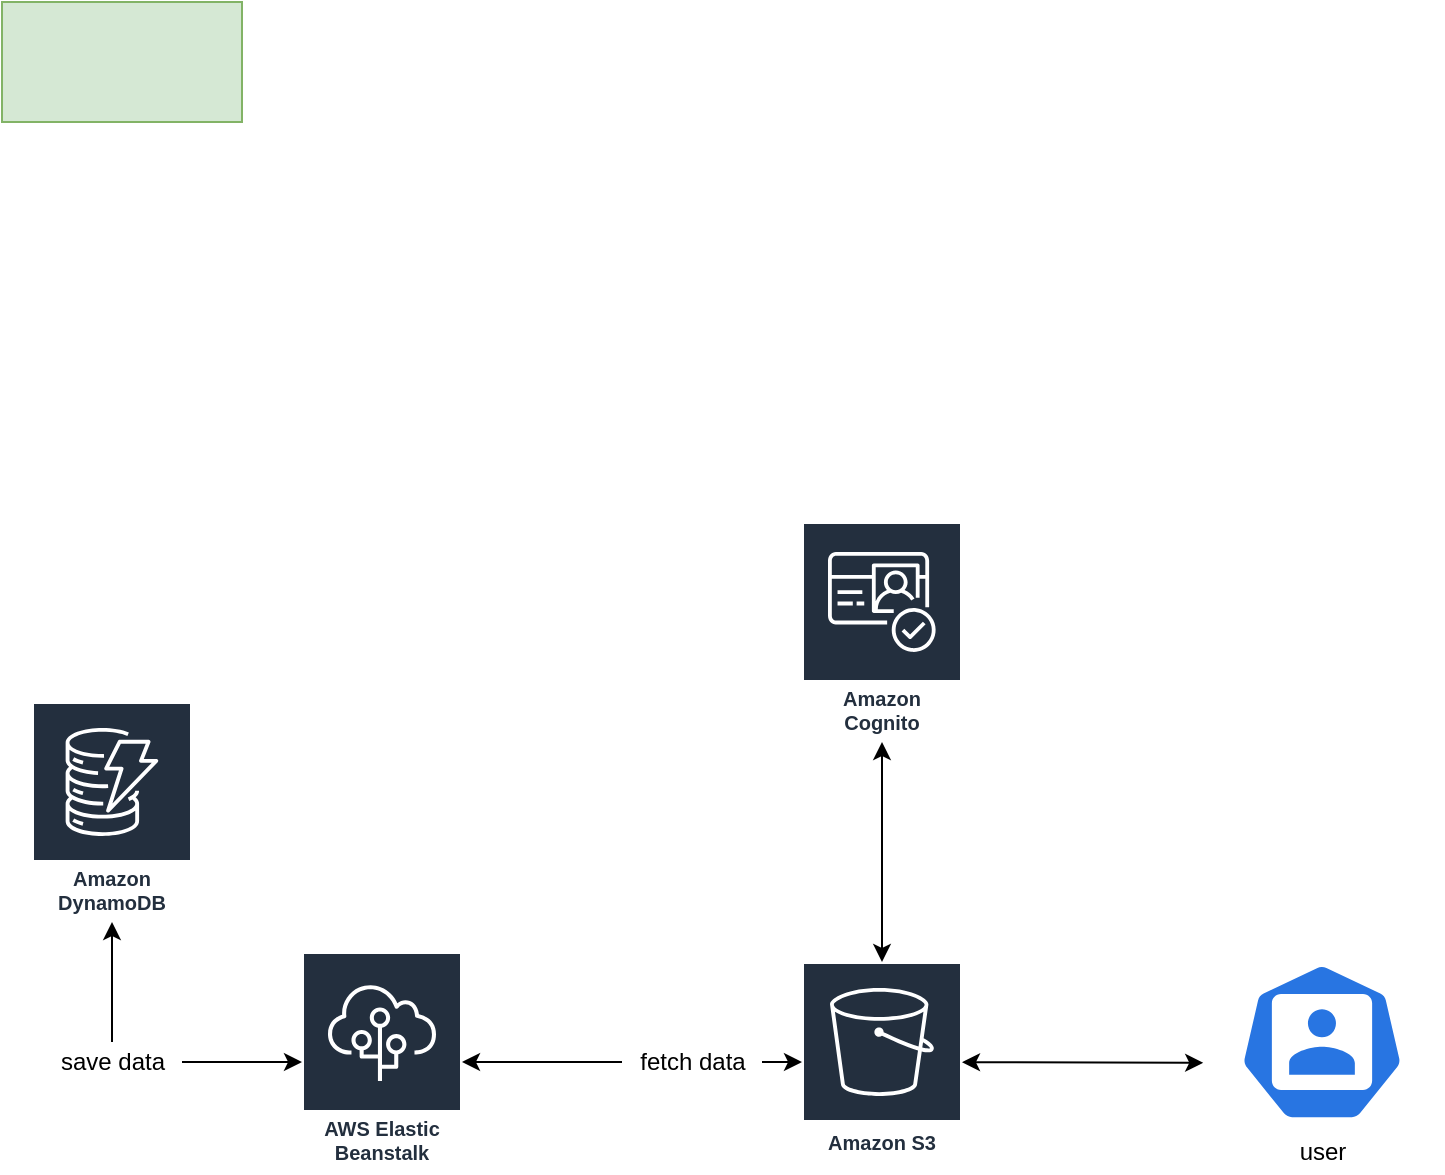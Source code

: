 <mxfile version="16.4.5" type="github">
  <diagram id="_24MAdu8RFch5qd4rgsQ" name="Page-1">
    <mxGraphModel dx="1038" dy="571" grid="1" gridSize="10" guides="1" tooltips="1" connect="1" arrows="1" fold="1" page="1" pageScale="1" pageWidth="827" pageHeight="1169" math="0" shadow="0">
      <root>
        <mxCell id="0" />
        <mxCell id="1" parent="0" />
        <mxCell id="050Vc2ALEDwJVLeZ9z4r-1" value="" style="rounded=0;whiteSpace=wrap;html=1;fillColor=#d5e8d4;strokeColor=#82b366;" vertex="1" parent="1">
          <mxGeometry x="160" y="200" width="120" height="60" as="geometry" />
        </mxCell>
        <mxCell id="050Vc2ALEDwJVLeZ9z4r-2" value="Amazon S3" style="sketch=0;outlineConnect=0;fontColor=#232F3E;gradientColor=none;strokeColor=#ffffff;fillColor=#232F3E;dashed=0;verticalLabelPosition=middle;verticalAlign=bottom;align=center;html=1;whiteSpace=wrap;fontSize=10;fontStyle=1;spacing=3;shape=mxgraph.aws4.productIcon;prIcon=mxgraph.aws4.s3;" vertex="1" parent="1">
          <mxGeometry x="560" y="680" width="80" height="100" as="geometry" />
        </mxCell>
        <mxCell id="050Vc2ALEDwJVLeZ9z4r-3" value="Amazon DynamoDB" style="sketch=0;outlineConnect=0;fontColor=#232F3E;gradientColor=none;strokeColor=#ffffff;fillColor=#232F3E;dashed=0;verticalLabelPosition=middle;verticalAlign=bottom;align=center;html=1;whiteSpace=wrap;fontSize=10;fontStyle=1;spacing=3;shape=mxgraph.aws4.productIcon;prIcon=mxgraph.aws4.dynamodb;" vertex="1" parent="1">
          <mxGeometry x="175" y="550" width="80" height="110" as="geometry" />
        </mxCell>
        <mxCell id="050Vc2ALEDwJVLeZ9z4r-4" value="AWS Elastic Beanstalk" style="sketch=0;outlineConnect=0;fontColor=#232F3E;gradientColor=none;strokeColor=#ffffff;fillColor=#232F3E;dashed=0;verticalLabelPosition=middle;verticalAlign=bottom;align=center;html=1;whiteSpace=wrap;fontSize=10;fontStyle=1;spacing=3;shape=mxgraph.aws4.productIcon;prIcon=mxgraph.aws4.elastic_beanstalk;" vertex="1" parent="1">
          <mxGeometry x="310" y="675" width="80" height="110" as="geometry" />
        </mxCell>
        <mxCell id="050Vc2ALEDwJVLeZ9z4r-5" value="Amazon Cognito" style="sketch=0;outlineConnect=0;fontColor=#232F3E;gradientColor=none;strokeColor=#ffffff;fillColor=#232F3E;dashed=0;verticalLabelPosition=middle;verticalAlign=bottom;align=center;html=1;whiteSpace=wrap;fontSize=10;fontStyle=1;spacing=3;shape=mxgraph.aws4.productIcon;prIcon=mxgraph.aws4.cognito;" vertex="1" parent="1">
          <mxGeometry x="560" y="460" width="80" height="110" as="geometry" />
        </mxCell>
        <mxCell id="050Vc2ALEDwJVLeZ9z4r-6" value="" style="endArrow=classic;startArrow=classic;html=1;rounded=0;" edge="1" parent="1" source="050Vc2ALEDwJVLeZ9z4r-5" target="050Vc2ALEDwJVLeZ9z4r-2">
          <mxGeometry width="50" height="50" relative="1" as="geometry">
            <mxPoint x="630" y="590" as="sourcePoint" />
            <mxPoint x="600" y="620" as="targetPoint" />
            <Array as="points">
              <mxPoint x="600" y="600" />
            </Array>
          </mxGeometry>
        </mxCell>
        <mxCell id="050Vc2ALEDwJVLeZ9z4r-7" value="" style="endArrow=classic;startArrow=none;html=1;rounded=0;" edge="1" parent="1" source="050Vc2ALEDwJVLeZ9z4r-12" target="050Vc2ALEDwJVLeZ9z4r-2">
          <mxGeometry width="50" height="50" relative="1" as="geometry">
            <mxPoint x="390" y="920" as="sourcePoint" />
            <mxPoint x="580" y="830" as="targetPoint" />
            <Array as="points" />
          </mxGeometry>
        </mxCell>
        <mxCell id="050Vc2ALEDwJVLeZ9z4r-11" value="" style="endArrow=classic;startArrow=none;html=1;rounded=0;" edge="1" parent="1" source="050Vc2ALEDwJVLeZ9z4r-14" target="050Vc2ALEDwJVLeZ9z4r-3">
          <mxGeometry width="50" height="50" relative="1" as="geometry">
            <mxPoint x="170" y="855" as="sourcePoint" />
            <mxPoint x="210" y="805" as="targetPoint" />
          </mxGeometry>
        </mxCell>
        <mxCell id="050Vc2ALEDwJVLeZ9z4r-12" value="fetch data&lt;br&gt;" style="text;html=1;resizable=0;autosize=1;align=center;verticalAlign=middle;points=[];fillColor=none;strokeColor=none;rounded=0;" vertex="1" parent="1">
          <mxGeometry x="470" y="720" width="70" height="20" as="geometry" />
        </mxCell>
        <mxCell id="050Vc2ALEDwJVLeZ9z4r-13" value="" style="endArrow=none;startArrow=classic;html=1;rounded=0;" edge="1" parent="1" source="050Vc2ALEDwJVLeZ9z4r-4" target="050Vc2ALEDwJVLeZ9z4r-12">
          <mxGeometry width="50" height="50" relative="1" as="geometry">
            <mxPoint x="370" y="832.143" as="sourcePoint" />
            <mxPoint x="580" y="830" as="targetPoint" />
            <Array as="points" />
          </mxGeometry>
        </mxCell>
        <mxCell id="050Vc2ALEDwJVLeZ9z4r-14" value="save data" style="text;html=1;resizable=0;autosize=1;align=center;verticalAlign=middle;points=[];fillColor=none;strokeColor=none;rounded=0;" vertex="1" parent="1">
          <mxGeometry x="180" y="720" width="70" height="20" as="geometry" />
        </mxCell>
        <mxCell id="050Vc2ALEDwJVLeZ9z4r-15" value="" style="endArrow=none;startArrow=classic;html=1;rounded=0;" edge="1" parent="1" source="050Vc2ALEDwJVLeZ9z4r-4" target="050Vc2ALEDwJVLeZ9z4r-14">
          <mxGeometry width="50" height="50" relative="1" as="geometry">
            <mxPoint x="290" y="801.087" as="sourcePoint" />
            <mxPoint x="140" y="673.913" as="targetPoint" />
          </mxGeometry>
        </mxCell>
        <mxCell id="050Vc2ALEDwJVLeZ9z4r-16" value="" style="sketch=0;html=1;dashed=0;whitespace=wrap;fillColor=#2875E2;strokeColor=#ffffff;points=[[0.005,0.63,0],[0.1,0.2,0],[0.9,0.2,0],[0.5,0,0],[0.995,0.63,0],[0.72,0.99,0],[0.5,1,0],[0.28,0.99,0]];shape=mxgraph.kubernetes.icon;prIcon=user" vertex="1" parent="1">
          <mxGeometry x="760" y="680" width="120" height="80" as="geometry" />
        </mxCell>
        <mxCell id="050Vc2ALEDwJVLeZ9z4r-17" value="" style="endArrow=classic;startArrow=classic;html=1;rounded=0;entryX=0.005;entryY=0.63;entryDx=0;entryDy=0;entryPerimeter=0;" edge="1" parent="1" source="050Vc2ALEDwJVLeZ9z4r-2" target="050Vc2ALEDwJVLeZ9z4r-16">
          <mxGeometry width="50" height="50" relative="1" as="geometry">
            <mxPoint x="390" y="710" as="sourcePoint" />
            <mxPoint x="440" y="660" as="targetPoint" />
            <Array as="points" />
          </mxGeometry>
        </mxCell>
        <mxCell id="050Vc2ALEDwJVLeZ9z4r-18" value="user" style="text;html=1;resizable=0;autosize=1;align=center;verticalAlign=middle;points=[];fillColor=none;strokeColor=none;rounded=0;" vertex="1" parent="1">
          <mxGeometry x="800" y="765" width="40" height="20" as="geometry" />
        </mxCell>
      </root>
    </mxGraphModel>
  </diagram>
</mxfile>
